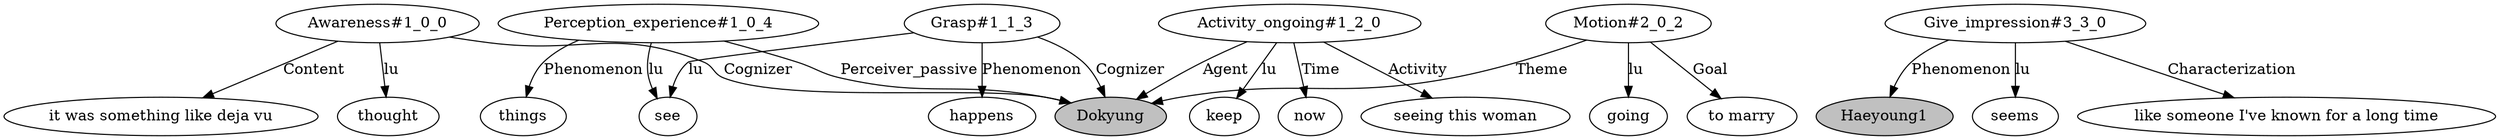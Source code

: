 // The Round Table
digraph {
	0 [label=Dokyung fillcolor=gray style=filled]
	1 [label="Awareness#1_0_0"]
	2 [label=thought]
	3 [label="it was something like deja vu"]
	1 -> 2 [label=lu]
	1 -> 0 [label=Cognizer]
	1 -> 3 [label=Content]
	4 [label="Perception_experience#1_0_4"]
	5 [label=see]
	6 [label=things]
	4 -> 5 [label=lu]
	4 -> 0 [label=Perceiver_passive]
	4 -> 6 [label=Phenomenon]
	7 [label="Grasp#1_1_3"]
	8 [label=happens]
	7 -> 5 [label=lu]
	7 -> 8 [label=Phenomenon]
	7 -> 0 [label=Cognizer]
	9 [label="Activity_ongoing#1_2_0"]
	10 [label=keep]
	11 [label=now]
	12 [label="seeing this woman"]
	9 -> 10 [label=lu]
	9 -> 11 [label=Time]
	9 -> 0 [label=Agent]
	9 -> 12 [label=Activity]
	13 [label="Motion#2_0_2"]
	14 [label=going]
	15 [label="to marry"]
	13 -> 14 [label=lu]
	13 -> 0 [label=Theme]
	13 -> 15 [label=Goal]
	16 [label=Haeyoung1 fillcolor=gray style=filled]
	17 [label="Give_impression#3_3_0"]
	18 [label=seems]
	19 [label="like someone I've known for a long time"]
	17 -> 18 [label=lu]
	17 -> 16 [label=Phenomenon]
	17 -> 19 [label=Characterization]
}
